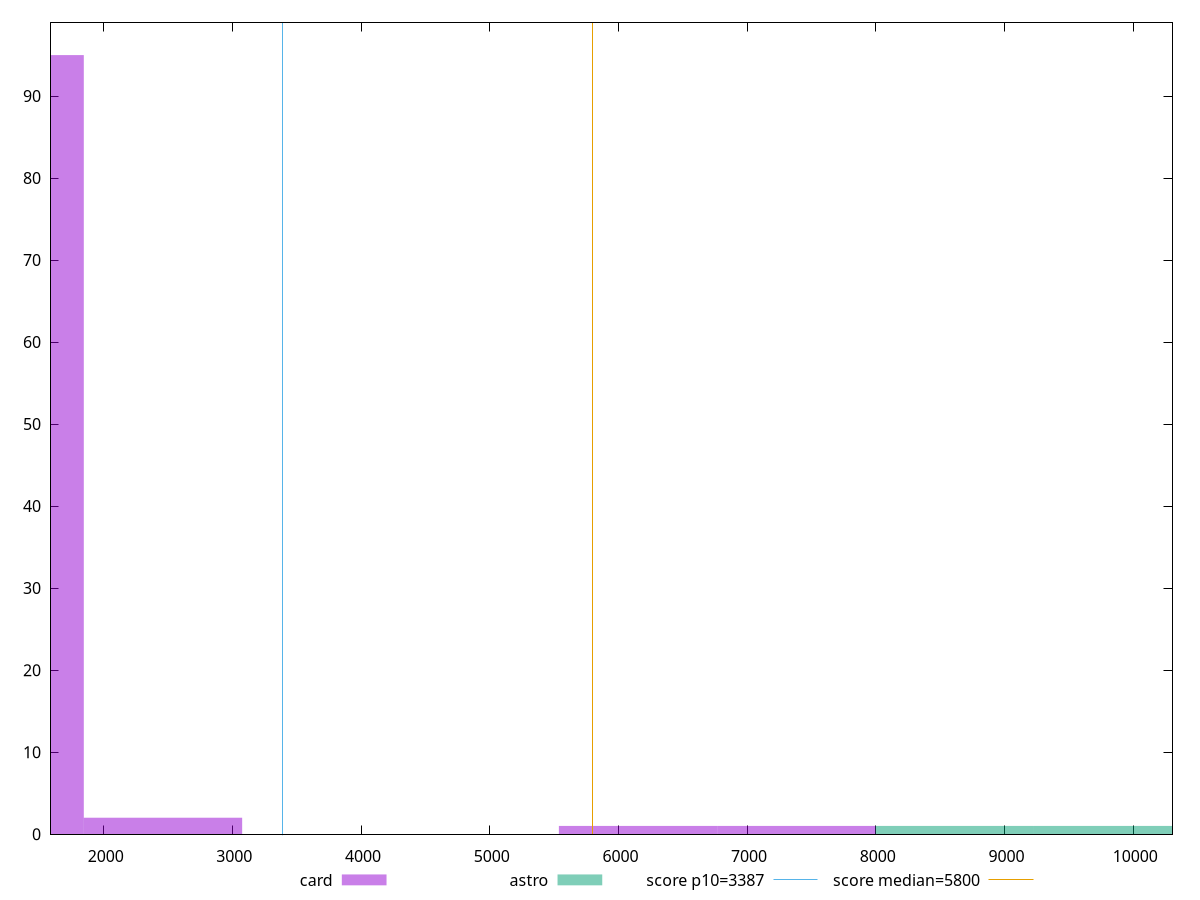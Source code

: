 reset

$card <<EOF
1230.5383127901837 95
7383.229876741102 1
2461.0766255803674 2
6152.691563950919 1
EOF

$astro <<EOF
9844.30650232147 1
8613.768189531285 1
EOF

set key outside below
set boxwidth 1230.5383127901837
set xrange [1583.1881999999998:10305.594427902917]
set yrange [0:99]
set trange [0:99]
set style fill transparent solid 0.5 noborder

set parametric
set terminal svg size 640, 500 enhanced background rgb 'white'
set output "reports/report_00030_2021-02-24T20-42-31.540Z/speed-index/comparison/histogram/2_vs_3.svg"

plot $card title "card" with boxes, \
     $astro title "astro" with boxes, \
     3387,t title "score p10=3387", \
     5800,t title "score median=5800"

reset

